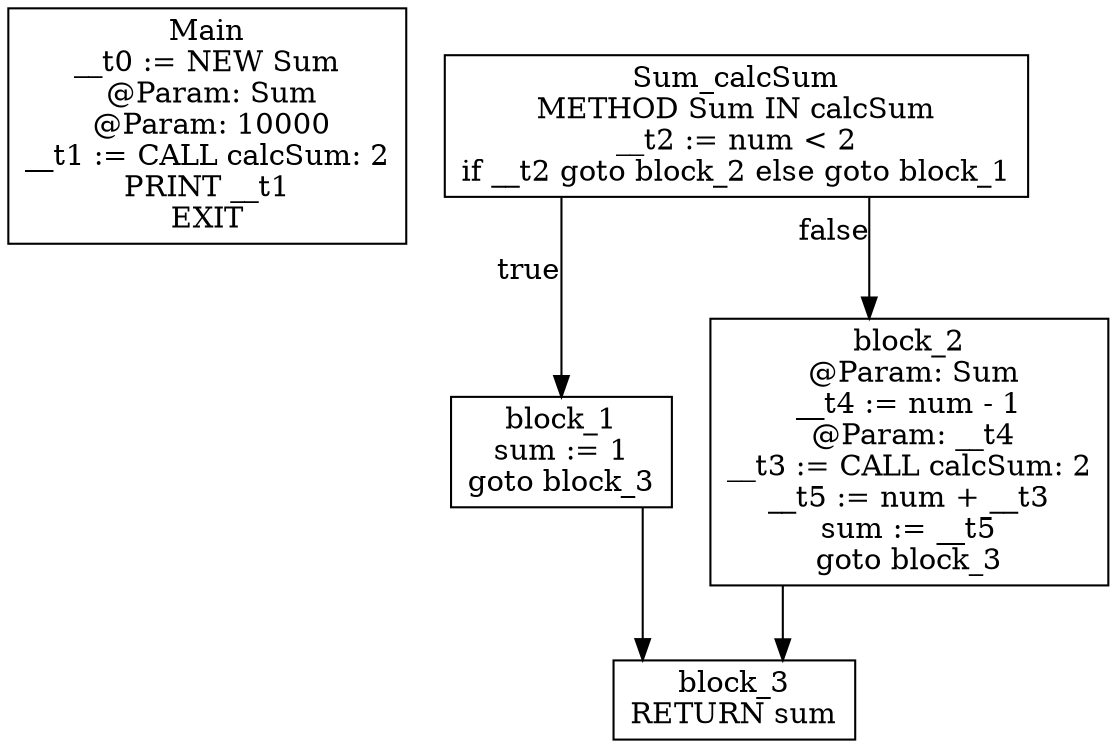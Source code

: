 digraph CFG {
graph [splines=ortho];
node [shape=box];
Main [label="Main\n__t0 := NEW Sum\n @Param: Sum\n @Param: 10000\n__t1 := CALL calcSum: 2\nPRINT __t1\nEXIT\n"];
Sum_calcSum -> block_1 [xlabel="true"];
Sum_calcSum -> block_2 [xlabel="false"];
Sum_calcSum [label="Sum_calcSum\nMETHOD Sum IN calcSum\n__t2 := num < 2\nif __t2 goto block_2 else goto block_1\n"];
block_1 -> block_3;
block_1 [label="block_1\nsum := 1\ngoto block_3\n"];
block_2 -> block_3;
block_2 [label="block_2\n @Param: Sum\n__t4 := num - 1\n @Param: __t4\n__t3 := CALL calcSum: 2\n__t5 := num + __t3\nsum := __t5\ngoto block_3\n"];
block_3 [label="block_3\nRETURN sum\n"];
}
